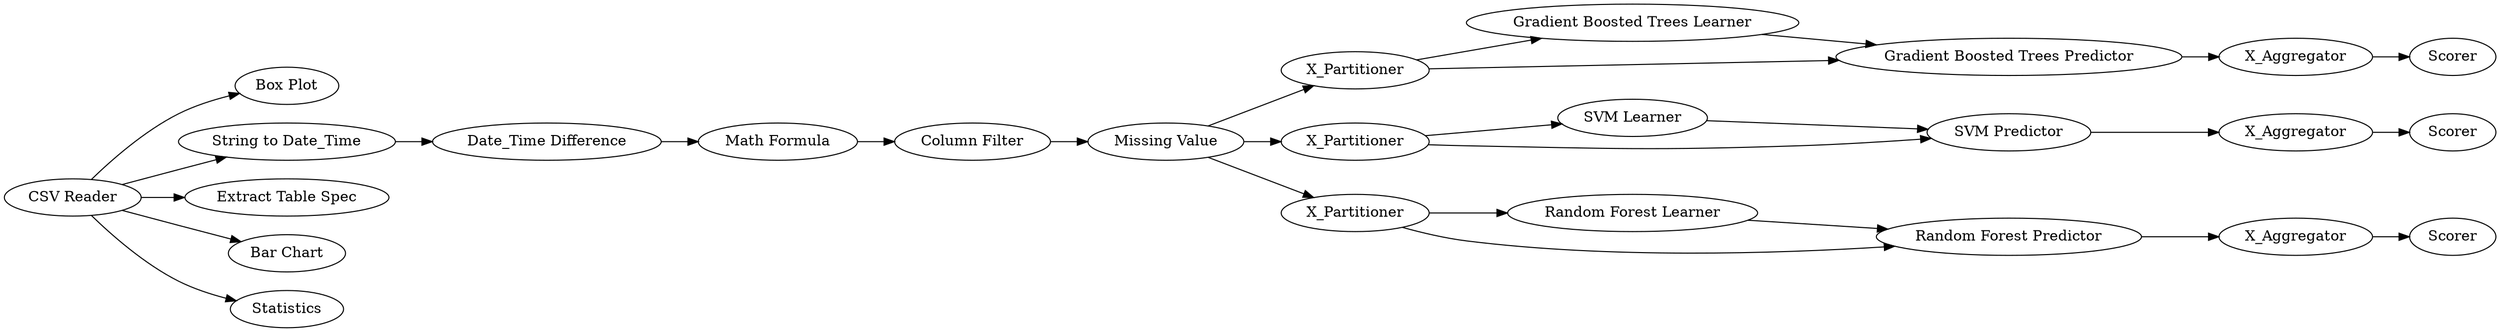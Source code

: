 digraph {
	"6543879845167583681_22" [label=Scorer]
	"6543879845167583681_35" [label=X_Partitioner]
	"6543879845167583681_19" [label=Scorer]
	"6543879845167583681_27" [label="Math Formula"]
	"6543879845167583681_34" [label=X_Aggregator]
	"6543879845167583681_20" [label="SVM Learner"]
	"6543879845167583681_31" [label="Box Plot"]
	"6543879845167583681_16" [label=Scorer]
	"6543879845167583681_25" [label="String to Date_Time"]
	"6543879845167583681_30" [label="Extract Table Spec"]
	"6543879845167583681_32" [label="Bar Chart"]
	"6543879845167583681_3" [label="Missing Value"]
	"6543879845167583681_14" [label="Random Forest Learner"]
	"6543879845167583681_15" [label="Random Forest Predictor"]
	"6543879845167583681_17" [label="Gradient Boosted Trees Learner"]
	"6543879845167583681_1" [label="CSV Reader"]
	"6543879845167583681_36" [label=X_Partitioner]
	"6543879845167583681_28" [label="Column Filter"]
	"6543879845167583681_18" [label="Gradient Boosted Trees Predictor"]
	"6543879845167583681_26" [label="Date_Time Difference"]
	"6543879845167583681_21" [label="SVM Predictor"]
	"6543879845167583681_33" [label=X_Partitioner]
	"6543879845167583681_37" [label=X_Aggregator]
	"6543879845167583681_29" [label=Statistics]
	"6543879845167583681_38" [label=X_Aggregator]
	"6543879845167583681_14" -> "6543879845167583681_15"
	"6543879845167583681_26" -> "6543879845167583681_27"
	"6543879845167583681_21" -> "6543879845167583681_38"
	"6543879845167583681_27" -> "6543879845167583681_28"
	"6543879845167583681_3" -> "6543879845167583681_35"
	"6543879845167583681_35" -> "6543879845167583681_17"
	"6543879845167583681_1" -> "6543879845167583681_32"
	"6543879845167583681_3" -> "6543879845167583681_36"
	"6543879845167583681_1" -> "6543879845167583681_25"
	"6543879845167583681_33" -> "6543879845167583681_15"
	"6543879845167583681_34" -> "6543879845167583681_16"
	"6543879845167583681_1" -> "6543879845167583681_30"
	"6543879845167583681_36" -> "6543879845167583681_20"
	"6543879845167583681_1" -> "6543879845167583681_31"
	"6543879845167583681_25" -> "6543879845167583681_26"
	"6543879845167583681_17" -> "6543879845167583681_18"
	"6543879845167583681_33" -> "6543879845167583681_14"
	"6543879845167583681_37" -> "6543879845167583681_19"
	"6543879845167583681_36" -> "6543879845167583681_21"
	"6543879845167583681_20" -> "6543879845167583681_21"
	"6543879845167583681_15" -> "6543879845167583681_34"
	"6543879845167583681_28" -> "6543879845167583681_3"
	"6543879845167583681_35" -> "6543879845167583681_18"
	"6543879845167583681_3" -> "6543879845167583681_33"
	"6543879845167583681_1" -> "6543879845167583681_29"
	"6543879845167583681_38" -> "6543879845167583681_22"
	"6543879845167583681_18" -> "6543879845167583681_37"
	rankdir=LR
}
